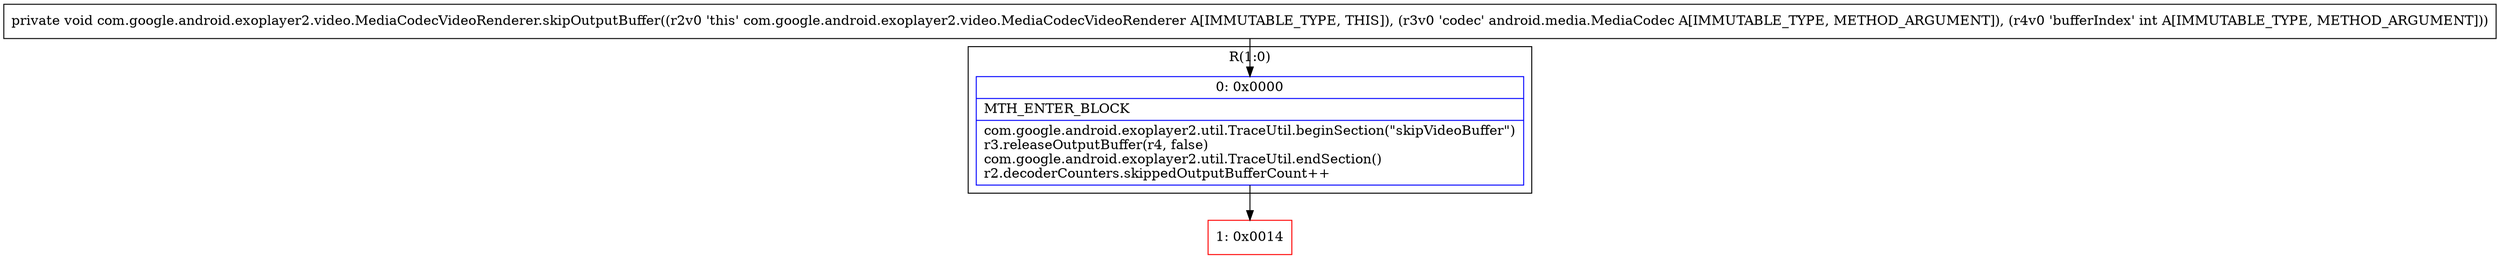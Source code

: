 digraph "CFG forcom.google.android.exoplayer2.video.MediaCodecVideoRenderer.skipOutputBuffer(Landroid\/media\/MediaCodec;I)V" {
subgraph cluster_Region_45352695 {
label = "R(1:0)";
node [shape=record,color=blue];
Node_0 [shape=record,label="{0\:\ 0x0000|MTH_ENTER_BLOCK\l|com.google.android.exoplayer2.util.TraceUtil.beginSection(\"skipVideoBuffer\")\lr3.releaseOutputBuffer(r4, false)\lcom.google.android.exoplayer2.util.TraceUtil.endSection()\lr2.decoderCounters.skippedOutputBufferCount++\l}"];
}
Node_1 [shape=record,color=red,label="{1\:\ 0x0014}"];
MethodNode[shape=record,label="{private void com.google.android.exoplayer2.video.MediaCodecVideoRenderer.skipOutputBuffer((r2v0 'this' com.google.android.exoplayer2.video.MediaCodecVideoRenderer A[IMMUTABLE_TYPE, THIS]), (r3v0 'codec' android.media.MediaCodec A[IMMUTABLE_TYPE, METHOD_ARGUMENT]), (r4v0 'bufferIndex' int A[IMMUTABLE_TYPE, METHOD_ARGUMENT])) }"];
MethodNode -> Node_0;
Node_0 -> Node_1;
}


